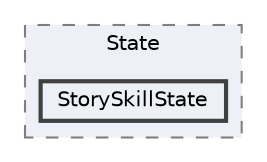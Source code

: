 digraph "004_Character/Scripts/State/StorySkillState"
{
 // LATEX_PDF_SIZE
  bgcolor="transparent";
  edge [fontname=Helvetica,fontsize=10,labelfontname=Helvetica,labelfontsize=10];
  node [fontname=Helvetica,fontsize=10,shape=box,height=0.2,width=0.4];
  compound=true
  subgraph clusterdir_4c67cd7773983af074da0835fad551e5 {
    graph [ bgcolor="#edf0f7", pencolor="grey50", label="State", fontname=Helvetica,fontsize=10 style="filled,dashed", URL="dir_4c67cd7773983af074da0835fad551e5.html",tooltip=""]
  dir_05b89560ad28b9d59a078d30f5361f10 [label="StorySkillState", fillcolor="#edf0f7", color="grey25", style="filled,bold", URL="dir_05b89560ad28b9d59a078d30f5361f10.html",tooltip=""];
  }
}

